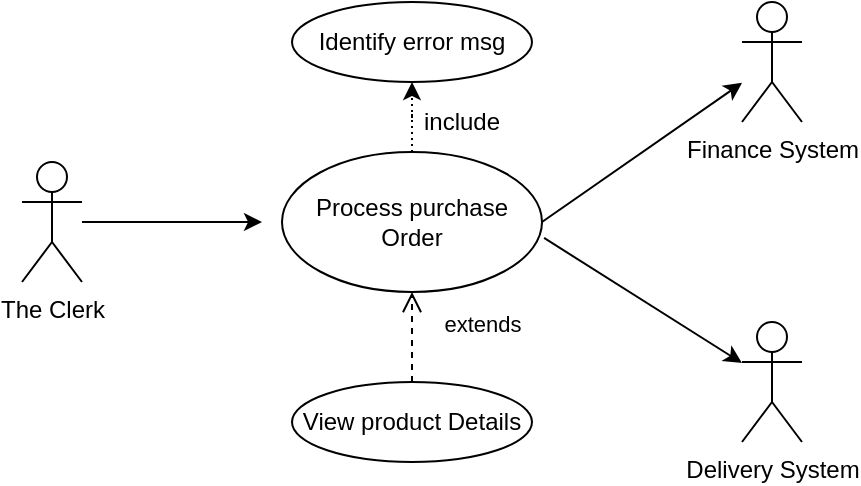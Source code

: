 <mxfile version="13.8.1" type="github" pages="2">
  <diagram id="X73RB9Mnm_2X-blTE4Mi" name="Page-1">
    <mxGraphModel dx="1422" dy="794" grid="1" gridSize="10" guides="1" tooltips="1" connect="1" arrows="1" fold="1" page="1" pageScale="1" pageWidth="850" pageHeight="1100" math="0" shadow="0">
      <root>
        <mxCell id="0" />
        <mxCell id="1" parent="0" />
        <mxCell id="cF-mfnSq9Cd7_4XBdeV5-7" style="edgeStyle=orthogonalEdgeStyle;rounded=0;orthogonalLoop=1;jettySize=auto;html=1;" edge="1" parent="1" source="cF-mfnSq9Cd7_4XBdeV5-1">
          <mxGeometry relative="1" as="geometry">
            <mxPoint x="260" y="240" as="targetPoint" />
          </mxGeometry>
        </mxCell>
        <mxCell id="cF-mfnSq9Cd7_4XBdeV5-1" value="The Clerk" style="shape=umlActor;verticalLabelPosition=bottom;verticalAlign=top;html=1;outlineConnect=0;" vertex="1" parent="1">
          <mxGeometry x="140" y="210" width="30" height="60" as="geometry" />
        </mxCell>
        <mxCell id="cF-mfnSq9Cd7_4XBdeV5-2" value="Finance System" style="shape=umlActor;verticalLabelPosition=bottom;verticalAlign=top;html=1;outlineConnect=0;" vertex="1" parent="1">
          <mxGeometry x="500" y="130" width="30" height="60" as="geometry" />
        </mxCell>
        <mxCell id="cF-mfnSq9Cd7_4XBdeV5-3" value="Delivery System" style="shape=umlActor;verticalLabelPosition=bottom;verticalAlign=top;html=1;outlineConnect=0;" vertex="1" parent="1">
          <mxGeometry x="500" y="290" width="30" height="60" as="geometry" />
        </mxCell>
        <mxCell id="cF-mfnSq9Cd7_4XBdeV5-17" style="edgeStyle=orthogonalEdgeStyle;rounded=0;orthogonalLoop=1;jettySize=auto;html=1;dashed=1;dashPattern=1 2;" edge="1" parent="1" source="cF-mfnSq9Cd7_4XBdeV5-5" target="cF-mfnSq9Cd7_4XBdeV5-16">
          <mxGeometry relative="1" as="geometry" />
        </mxCell>
        <mxCell id="cF-mfnSq9Cd7_4XBdeV5-5" value="Process purchase Order" style="ellipse;whiteSpace=wrap;html=1;" vertex="1" parent="1">
          <mxGeometry x="270" y="205" width="130" height="70" as="geometry" />
        </mxCell>
        <mxCell id="cF-mfnSq9Cd7_4XBdeV5-9" value="" style="endArrow=classic;html=1;" edge="1" parent="1" target="cF-mfnSq9Cd7_4XBdeV5-2">
          <mxGeometry width="50" height="50" relative="1" as="geometry">
            <mxPoint x="400" y="240" as="sourcePoint" />
            <mxPoint x="450" y="190" as="targetPoint" />
          </mxGeometry>
        </mxCell>
        <mxCell id="cF-mfnSq9Cd7_4XBdeV5-10" value="" style="endArrow=classic;html=1;exitX=1.008;exitY=0.614;exitDx=0;exitDy=0;exitPerimeter=0;" edge="1" parent="1" source="cF-mfnSq9Cd7_4XBdeV5-5" target="cF-mfnSq9Cd7_4XBdeV5-3">
          <mxGeometry width="50" height="50" relative="1" as="geometry">
            <mxPoint x="400" y="340" as="sourcePoint" />
            <mxPoint x="450" y="290" as="targetPoint" />
          </mxGeometry>
        </mxCell>
        <mxCell id="cF-mfnSq9Cd7_4XBdeV5-13" value="View product Details" style="ellipse;whiteSpace=wrap;html=1;" vertex="1" parent="1">
          <mxGeometry x="275" y="320" width="120" height="40" as="geometry" />
        </mxCell>
        <mxCell id="cF-mfnSq9Cd7_4XBdeV5-14" value="extends" style="html=1;verticalAlign=bottom;endArrow=open;dashed=1;endSize=8;entryX=0.5;entryY=1;entryDx=0;entryDy=0;exitX=0.5;exitY=0;exitDx=0;exitDy=0;" edge="1" parent="1" source="cF-mfnSq9Cd7_4XBdeV5-13" target="cF-mfnSq9Cd7_4XBdeV5-5">
          <mxGeometry x="-0.111" y="-35" relative="1" as="geometry">
            <mxPoint x="370" y="310" as="sourcePoint" />
            <mxPoint x="290" y="310" as="targetPoint" />
            <mxPoint as="offset" />
          </mxGeometry>
        </mxCell>
        <mxCell id="cF-mfnSq9Cd7_4XBdeV5-16" value="Identify error msg" style="ellipse;whiteSpace=wrap;html=1;" vertex="1" parent="1">
          <mxGeometry x="275" y="130" width="120" height="40" as="geometry" />
        </mxCell>
        <mxCell id="cF-mfnSq9Cd7_4XBdeV5-18" value="include" style="text;html=1;strokeColor=none;fillColor=none;align=center;verticalAlign=middle;whiteSpace=wrap;rounded=0;" vertex="1" parent="1">
          <mxGeometry x="340" y="180" width="40" height="20" as="geometry" />
        </mxCell>
      </root>
    </mxGraphModel>
  </diagram>
  <diagram id="pge6c_i3vnnhtlQxKaaH" name="Page-2">
    <mxGraphModel dx="1422" dy="794" grid="1" gridSize="10" guides="1" tooltips="1" connect="1" arrows="1" fold="1" page="1" pageScale="1" pageWidth="850" pageHeight="1100" math="0" shadow="0">
      <root>
        <mxCell id="gF4mKuRGIbiZNYIPUrx6-0" />
        <mxCell id="gF4mKuRGIbiZNYIPUrx6-1" parent="gF4mKuRGIbiZNYIPUrx6-0" />
        <mxCell id="gF4mKuRGIbiZNYIPUrx6-2" value="Maintainer" style="shape=umlActor;verticalLabelPosition=bottom;verticalAlign=top;html=1;outlineConnect=0;" vertex="1" parent="gF4mKuRGIbiZNYIPUrx6-1">
          <mxGeometry x="100" y="170" width="30" height="60" as="geometry" />
        </mxCell>
      </root>
    </mxGraphModel>
  </diagram>
</mxfile>
